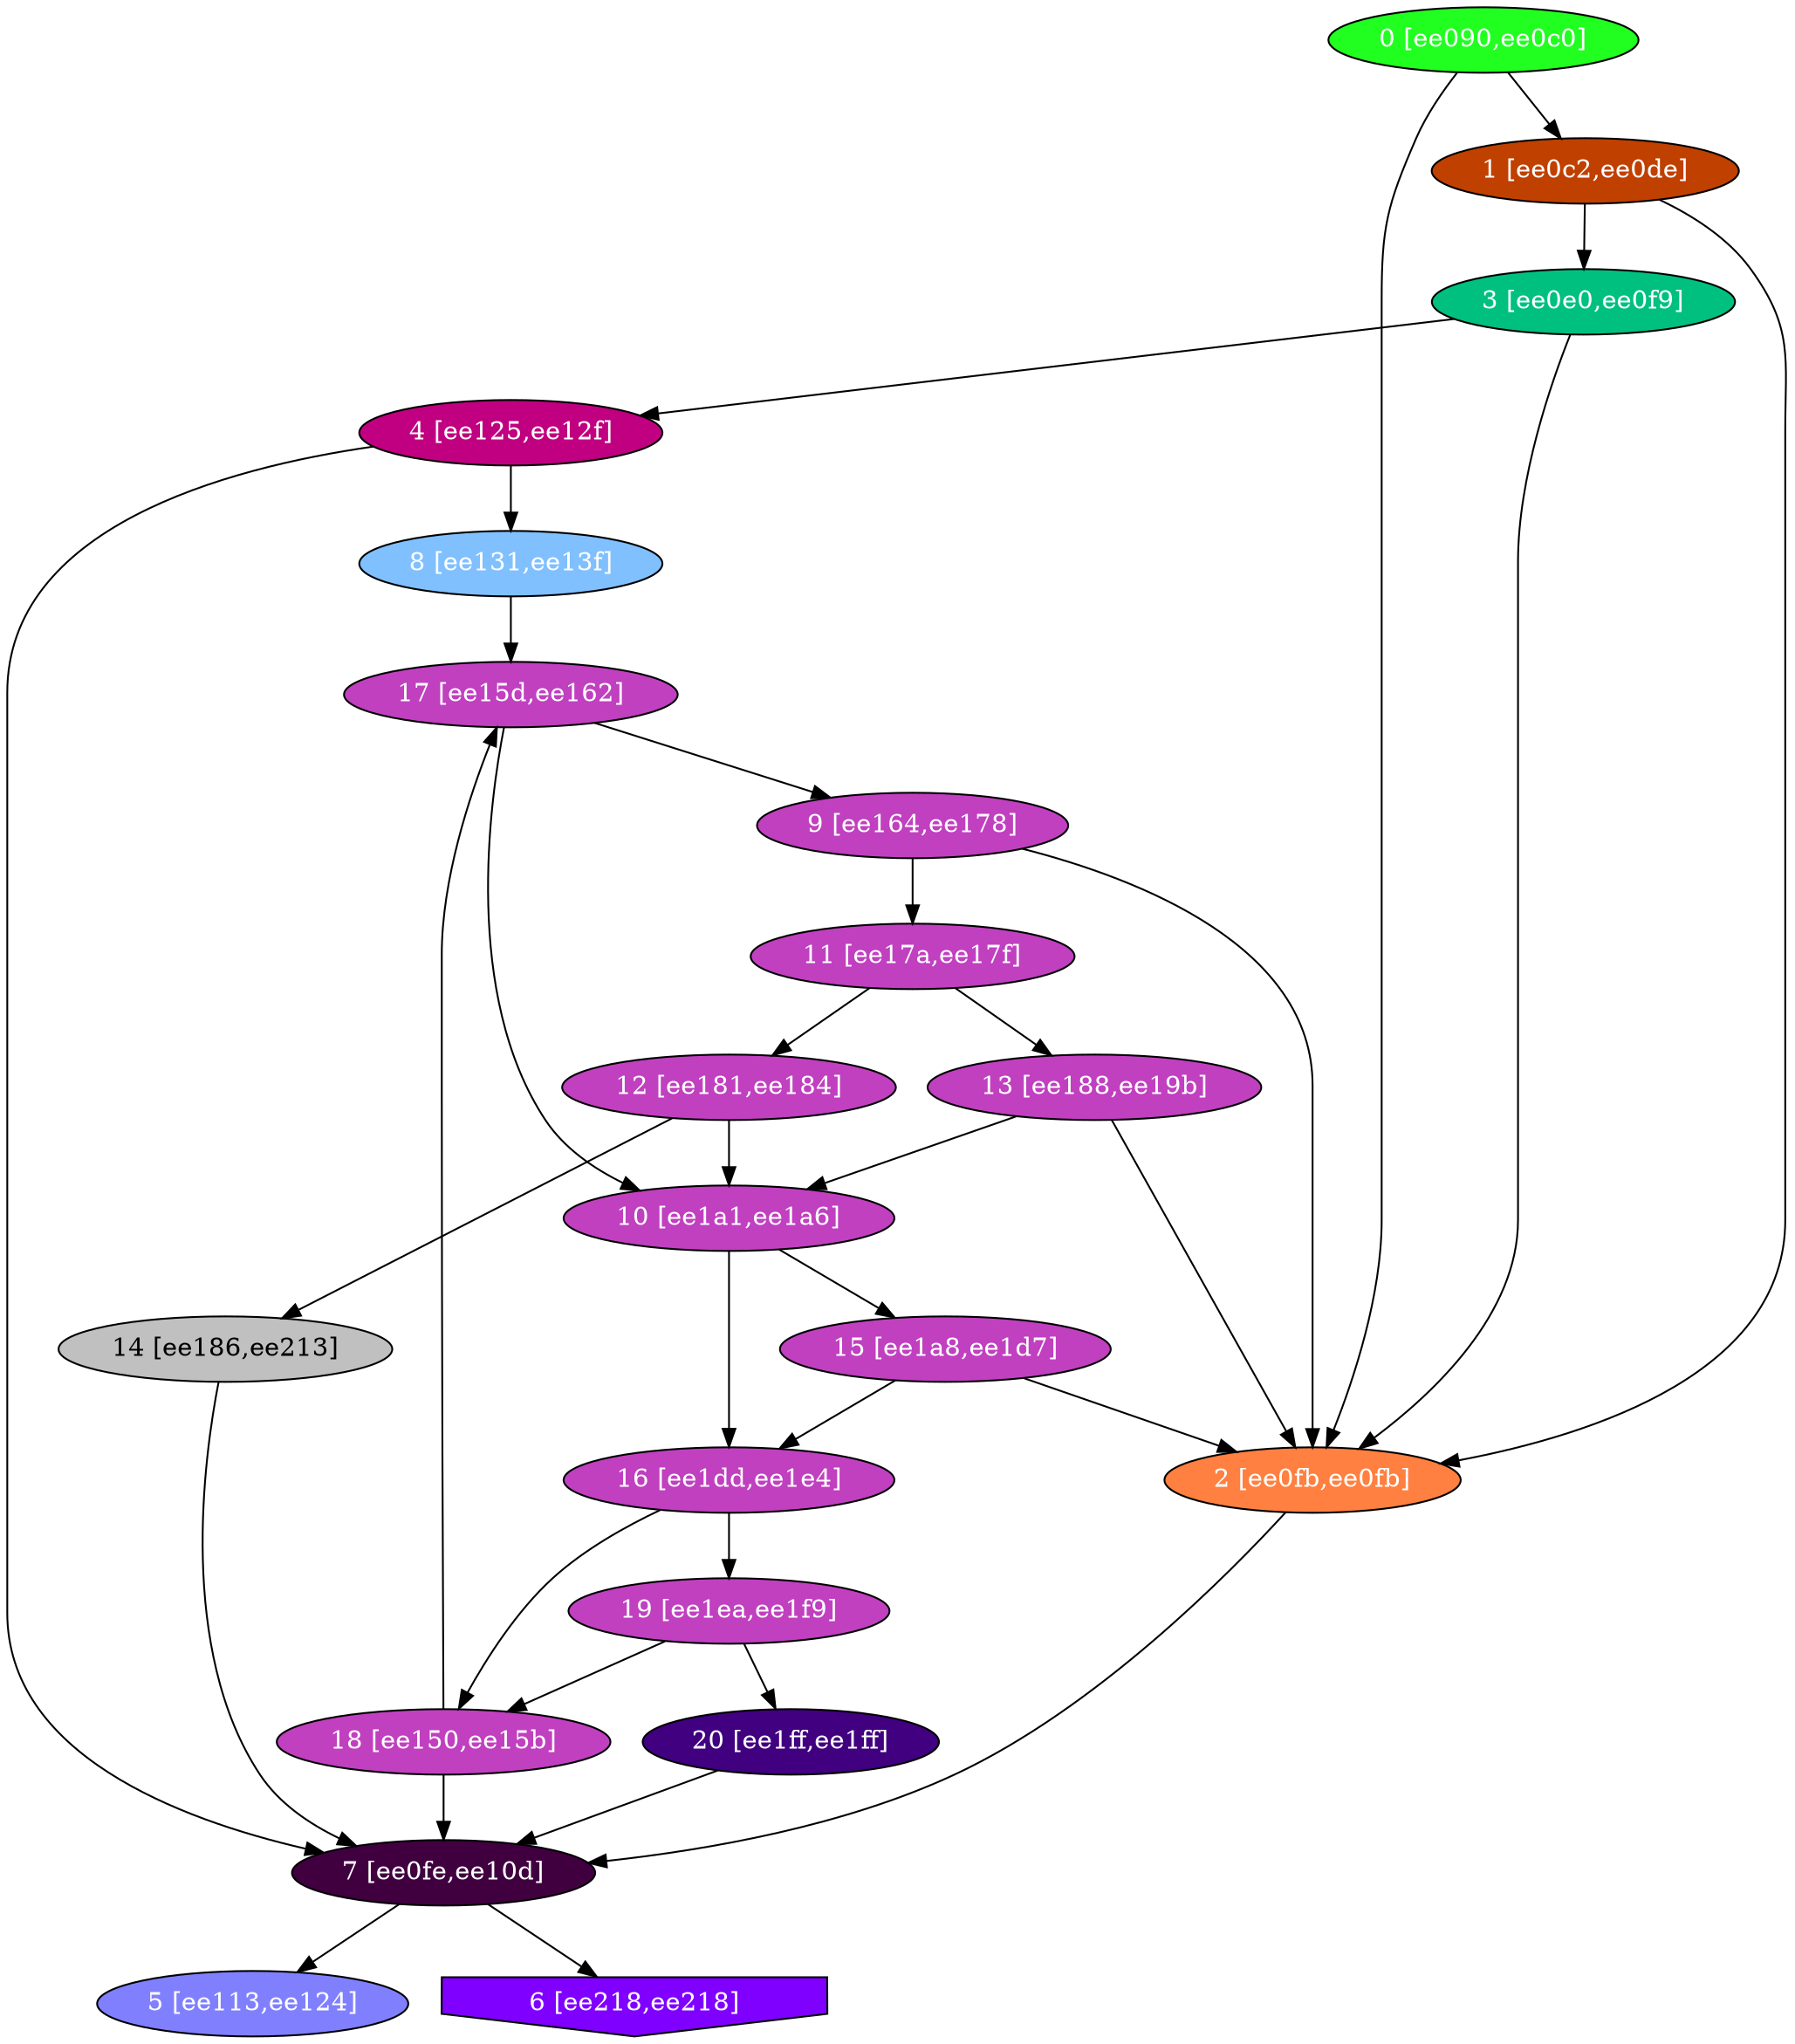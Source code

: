 diGraph libnss3{
	libnss3_0  [style=filled fillcolor="#20FF20" fontcolor="#ffffff" shape=oval label="0 [ee090,ee0c0]"]
	libnss3_1  [style=filled fillcolor="#C04000" fontcolor="#ffffff" shape=oval label="1 [ee0c2,ee0de]"]
	libnss3_2  [style=filled fillcolor="#FF8040" fontcolor="#ffffff" shape=oval label="2 [ee0fb,ee0fb]"]
	libnss3_3  [style=filled fillcolor="#00C080" fontcolor="#ffffff" shape=oval label="3 [ee0e0,ee0f9]"]
	libnss3_4  [style=filled fillcolor="#C00080" fontcolor="#ffffff" shape=oval label="4 [ee125,ee12f]"]
	libnss3_5  [style=filled fillcolor="#8080FF" fontcolor="#ffffff" shape=oval label="5 [ee113,ee124]"]
	libnss3_6  [style=filled fillcolor="#8000FF" fontcolor="#ffffff" shape=invhouse label="6 [ee218,ee218]"]
	libnss3_7  [style=filled fillcolor="#400040" fontcolor="#ffffff" shape=oval label="7 [ee0fe,ee10d]"]
	libnss3_8  [style=filled fillcolor="#80C0FF" fontcolor="#ffffff" shape=oval label="8 [ee131,ee13f]"]
	libnss3_9  [style=filled fillcolor="#C040C0" fontcolor="#ffffff" shape=oval label="9 [ee164,ee178]"]
	libnss3_a  [style=filled fillcolor="#C040C0" fontcolor="#ffffff" shape=oval label="10 [ee1a1,ee1a6]"]
	libnss3_b  [style=filled fillcolor="#C040C0" fontcolor="#ffffff" shape=oval label="11 [ee17a,ee17f]"]
	libnss3_c  [style=filled fillcolor="#C040C0" fontcolor="#ffffff" shape=oval label="12 [ee181,ee184]"]
	libnss3_d  [style=filled fillcolor="#C040C0" fontcolor="#ffffff" shape=oval label="13 [ee188,ee19b]"]
	libnss3_e  [style=filled fillcolor="#C0C0C0" fontcolor="#000000" shape=oval label="14 [ee186,ee213]"]
	libnss3_f  [style=filled fillcolor="#C040C0" fontcolor="#ffffff" shape=oval label="15 [ee1a8,ee1d7]"]
	libnss3_10  [style=filled fillcolor="#C040C0" fontcolor="#ffffff" shape=oval label="16 [ee1dd,ee1e4]"]
	libnss3_11  [style=filled fillcolor="#C040C0" fontcolor="#ffffff" shape=oval label="17 [ee15d,ee162]"]
	libnss3_12  [style=filled fillcolor="#C040C0" fontcolor="#ffffff" shape=oval label="18 [ee150,ee15b]"]
	libnss3_13  [style=filled fillcolor="#C040C0" fontcolor="#ffffff" shape=oval label="19 [ee1ea,ee1f9]"]
	libnss3_14  [style=filled fillcolor="#400080" fontcolor="#ffffff" shape=oval label="20 [ee1ff,ee1ff]"]

	libnss3_0 -> libnss3_1
	libnss3_0 -> libnss3_2
	libnss3_1 -> libnss3_2
	libnss3_1 -> libnss3_3
	libnss3_2 -> libnss3_7
	libnss3_3 -> libnss3_2
	libnss3_3 -> libnss3_4
	libnss3_4 -> libnss3_7
	libnss3_4 -> libnss3_8
	libnss3_7 -> libnss3_5
	libnss3_7 -> libnss3_6
	libnss3_8 -> libnss3_11
	libnss3_9 -> libnss3_2
	libnss3_9 -> libnss3_b
	libnss3_a -> libnss3_f
	libnss3_a -> libnss3_10
	libnss3_b -> libnss3_c
	libnss3_b -> libnss3_d
	libnss3_c -> libnss3_a
	libnss3_c -> libnss3_e
	libnss3_d -> libnss3_2
	libnss3_d -> libnss3_a
	libnss3_e -> libnss3_7
	libnss3_f -> libnss3_2
	libnss3_f -> libnss3_10
	libnss3_10 -> libnss3_12
	libnss3_10 -> libnss3_13
	libnss3_11 -> libnss3_9
	libnss3_11 -> libnss3_a
	libnss3_12 -> libnss3_7
	libnss3_12 -> libnss3_11
	libnss3_13 -> libnss3_12
	libnss3_13 -> libnss3_14
	libnss3_14 -> libnss3_7
}